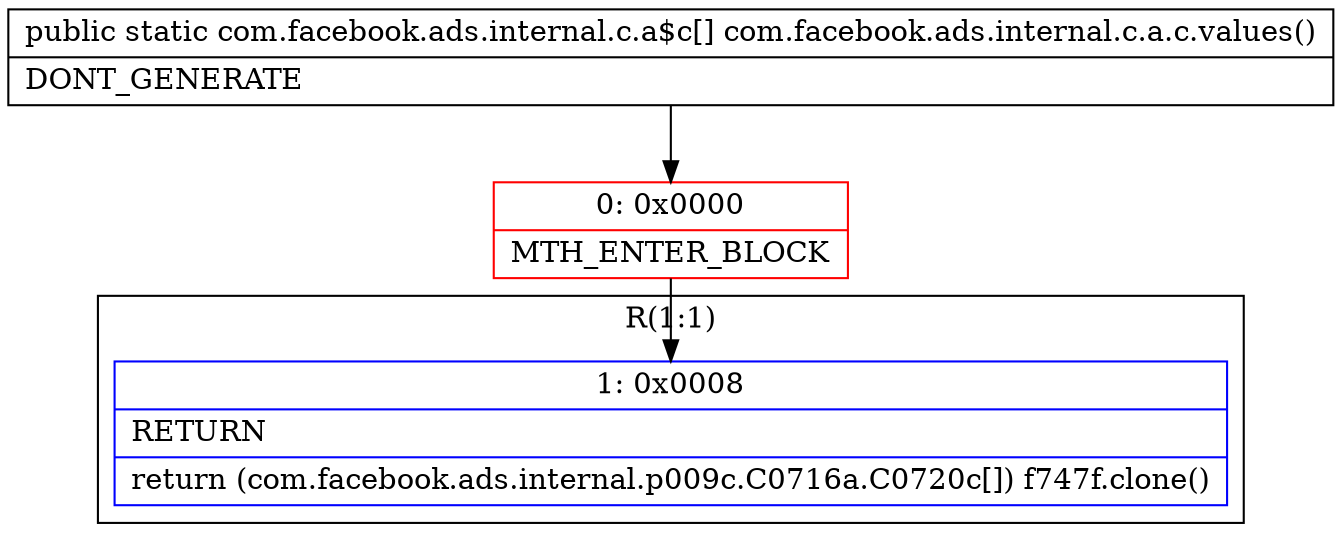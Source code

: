 digraph "CFG forcom.facebook.ads.internal.c.a.c.values()[Lcom\/facebook\/ads\/internal\/c\/a$c;" {
subgraph cluster_Region_1730072915 {
label = "R(1:1)";
node [shape=record,color=blue];
Node_1 [shape=record,label="{1\:\ 0x0008|RETURN\l|return (com.facebook.ads.internal.p009c.C0716a.C0720c[]) f747f.clone()\l}"];
}
Node_0 [shape=record,color=red,label="{0\:\ 0x0000|MTH_ENTER_BLOCK\l}"];
MethodNode[shape=record,label="{public static com.facebook.ads.internal.c.a$c[] com.facebook.ads.internal.c.a.c.values()  | DONT_GENERATE\l}"];
MethodNode -> Node_0;
Node_0 -> Node_1;
}

